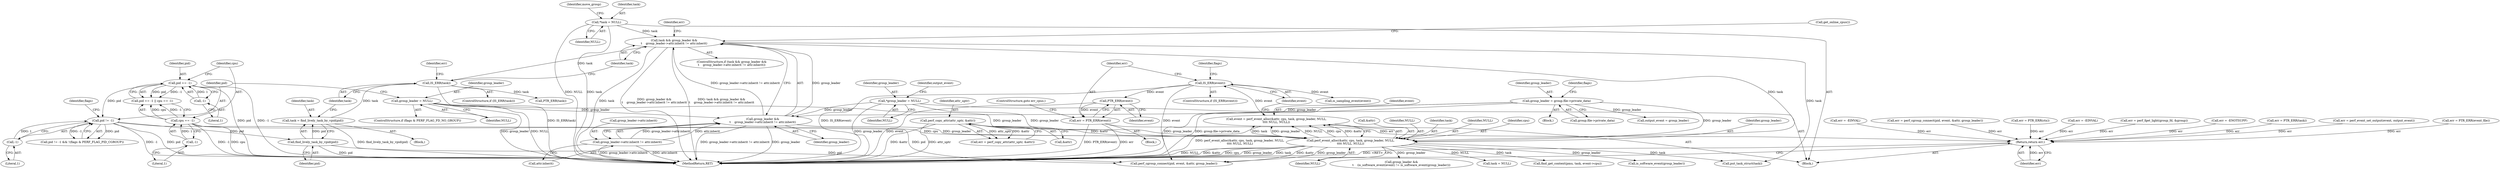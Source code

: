 digraph "0_linux_f63a8daa5812afef4f06c962351687e1ff9ccb2b@pointer" {
"1000348" [label="(Call,PTR_ERR(event))"];
"1000343" [label="(Call,IS_ERR(event))"];
"1000331" [label="(Call,event = perf_event_alloc(&attr, cpu, task, group_leader, NULL,\n\t\t\t\t NULL, NULL))"];
"1000333" [label="(Call,perf_event_alloc(&attr, cpu, task, group_leader, NULL,\n\t\t\t\t NULL, NULL))"];
"1000174" [label="(Call,perf_copy_attr(attr_uptr, &attr))"];
"1000226" [label="(Call,cpu == -1)"];
"1000228" [label="(Call,-1)"];
"1000311" [label="(Call,task && group_leader &&\n\t    group_leader->attr.inherit != attr.inherit)"];
"1000302" [label="(Call,IS_ERR(task))"];
"1000297" [label="(Call,task = find_lively_task_by_vpid(pid))"];
"1000299" [label="(Call,find_lively_task_by_vpid(pid))"];
"1000288" [label="(Call,pid != -1)"];
"1000222" [label="(Call,pid == -1)"];
"1000224" [label="(Call,-1)"];
"1000290" [label="(Call,-1)"];
"1000151" [label="(Call,*task = NULL)"];
"1000313" [label="(Call,group_leader &&\n\t    group_leader->attr.inherit != attr.inherit)"];
"1000283" [label="(Call,group_leader = NULL)"];
"1000131" [label="(Call,*group_leader = NULL)"];
"1000265" [label="(Call,group_leader = group.file->private_data)"];
"1000315" [label="(Call,group_leader->attr.inherit != attr.inherit)"];
"1000346" [label="(Call,err = PTR_ERR(event))"];
"1000677" [label="(Return,return err;)"];
"1000174" [label="(Call,perf_copy_attr(attr_uptr, &attr))"];
"1000172" [label="(Call,err = perf_copy_attr(attr_uptr, &attr))"];
"1000265" [label="(Call,group_leader = group.file->private_data)"];
"1000339" [label="(Identifier,NULL)"];
"1000175" [label="(Identifier,attr_uptr)"];
"1000255" [label="(Block,)"];
"1000347" [label="(Identifier,err)"];
"1000307" [label="(Call,PTR_ERR(task))"];
"1000290" [label="(Call,-1)"];
"1000346" [label="(Call,err = PTR_ERR(event))"];
"1000326" [label="(Identifier,err)"];
"1000353" [label="(Identifier,flags)"];
"1000151" [label="(Call,*task = NULL)"];
"1000287" [label="(Call,pid != -1 && !(flags & PERF_FLAG_PID_CGROUP))"];
"1000530" [label="(Call,err = PTR_ERR(event_file))"];
"1000371" [label="(Call,is_sampling_event(event))"];
"1000224" [label="(Call,-1)"];
"1000176" [label="(Call,&attr)"];
"1000306" [label="(Identifier,err)"];
"1000343" [label="(Call,IS_ERR(event))"];
"1000267" [label="(Call,group.file->private_data)"];
"1000341" [label="(Identifier,NULL)"];
"1000274" [label="(Identifier,flags)"];
"1000296" [label="(Block,)"];
"1000336" [label="(Identifier,cpu)"];
"1000158" [label="(Identifier,move_group)"];
"1000313" [label="(Call,group_leader &&\n\t    group_leader->attr.inherit != attr.inherit)"];
"1000678" [label="(Identifier,err)"];
"1000279" [label="(ControlStructure,if (flags & PERF_FLAG_FD_NO_GROUP))"];
"1000285" [label="(Identifier,NULL)"];
"1000312" [label="(Identifier,task)"];
"1000223" [label="(Identifier,pid)"];
"1000396" [label="(Call,group_leader &&\n\t    (is_software_event(event) != is_software_event(group_leader)))"];
"1000229" [label="(Literal,1)"];
"1000455" [label="(Call,err = -EINVAL)"];
"1000303" [label="(Identifier,task)"];
"1000276" [label="(Call,output_event = group_leader)"];
"1000356" [label="(Call,err = perf_cgroup_connect(pid, event, &attr, group_leader))"];
"1000344" [label="(Identifier,event)"];
"1000302" [label="(Call,IS_ERR(task))"];
"1000315" [label="(Call,group_leader->attr.inherit != attr.inherit)"];
"1000221" [label="(Call,pid == -1 || cpu == -1)"];
"1000338" [label="(Identifier,group_leader)"];
"1000289" [label="(Identifier,pid)"];
"1000332" [label="(Identifier,event)"];
"1000449" [label="(Call,task = NULL)"];
"1000677" [label="(Return,return err;)"];
"1000222" [label="(Call,pid == -1)"];
"1000669" [label="(Call,put_task_struct(task))"];
"1000429" [label="(Call,find_get_context(pmu, task, event->cpu))"];
"1000316" [label="(Call,group_leader->attr.inherit)"];
"1000133" [label="(Identifier,NULL)"];
"1000288" [label="(Call,pid != -1)"];
"1000299" [label="(Call,find_lively_task_by_vpid(pid))"];
"1000331" [label="(Call,event = perf_event_alloc(&attr, cpu, task, group_leader, NULL,\n\t\t\t\t NULL, NULL))"];
"1000350" [label="(ControlStructure,goto err_cpus;)"];
"1000330" [label="(Call,get_online_cpus())"];
"1000297" [label="(Call,task = find_lively_task_by_vpid(pid))"];
"1000294" [label="(Identifier,flags)"];
"1000439" [label="(Call,err = PTR_ERR(ctx))"];
"1000132" [label="(Identifier,group_leader)"];
"1000131" [label="(Call,*group_leader = NULL)"];
"1000225" [label="(Literal,1)"];
"1000349" [label="(Identifier,event)"];
"1000298" [label="(Identifier,task)"];
"1000325" [label="(Call,err = -EINVAL)"];
"1000334" [label="(Call,&attr)"];
"1000311" [label="(Call,task && group_leader &&\n\t    group_leader->attr.inherit != attr.inherit)"];
"1000227" [label="(Identifier,cpu)"];
"1000291" [label="(Literal,1)"];
"1000679" [label="(MethodReturn,RET)"];
"1000401" [label="(Call,is_software_event(group_leader))"];
"1000333" [label="(Call,perf_event_alloc(&attr, cpu, task, group_leader, NULL,\n\t\t\t\t NULL, NULL))"];
"1000256" [label="(Call,err = perf_fget_light(group_fd, &group))"];
"1000383" [label="(Call,err = -ENOTSUPP)"];
"1000226" [label="(Call,cpu == -1)"];
"1000348" [label="(Call,PTR_ERR(event))"];
"1000340" [label="(Identifier,NULL)"];
"1000314" [label="(Identifier,group_leader)"];
"1000310" [label="(ControlStructure,if (task && group_leader &&\n\t    group_leader->attr.inherit != attr.inherit))"];
"1000283" [label="(Call,group_leader = NULL)"];
"1000284" [label="(Identifier,group_leader)"];
"1000301" [label="(ControlStructure,if (IS_ERR(task)))"];
"1000337" [label="(Identifier,task)"];
"1000152" [label="(Identifier,task)"];
"1000153" [label="(Identifier,NULL)"];
"1000358" [label="(Call,perf_cgroup_connect(pid, event, &attr, group_leader))"];
"1000136" [label="(Identifier,output_event)"];
"1000300" [label="(Identifier,pid)"];
"1000129" [label="(Block,)"];
"1000345" [label="(Block,)"];
"1000305" [label="(Call,err = PTR_ERR(task))"];
"1000321" [label="(Call,attr.inherit)"];
"1000510" [label="(Call,err = perf_event_set_output(event, output_event))"];
"1000342" [label="(ControlStructure,if (IS_ERR(event)))"];
"1000228" [label="(Call,-1)"];
"1000266" [label="(Identifier,group_leader)"];
"1000348" -> "1000346"  [label="AST: "];
"1000348" -> "1000349"  [label="CFG: "];
"1000349" -> "1000348"  [label="AST: "];
"1000346" -> "1000348"  [label="CFG: "];
"1000348" -> "1000679"  [label="DDG: event"];
"1000348" -> "1000346"  [label="DDG: event"];
"1000343" -> "1000348"  [label="DDG: event"];
"1000343" -> "1000342"  [label="AST: "];
"1000343" -> "1000344"  [label="CFG: "];
"1000344" -> "1000343"  [label="AST: "];
"1000347" -> "1000343"  [label="CFG: "];
"1000353" -> "1000343"  [label="CFG: "];
"1000343" -> "1000679"  [label="DDG: IS_ERR(event)"];
"1000331" -> "1000343"  [label="DDG: event"];
"1000343" -> "1000358"  [label="DDG: event"];
"1000343" -> "1000371"  [label="DDG: event"];
"1000331" -> "1000129"  [label="AST: "];
"1000331" -> "1000333"  [label="CFG: "];
"1000332" -> "1000331"  [label="AST: "];
"1000333" -> "1000331"  [label="AST: "];
"1000344" -> "1000331"  [label="CFG: "];
"1000331" -> "1000679"  [label="DDG: perf_event_alloc(&attr, cpu, task, group_leader, NULL,\n\t\t\t\t NULL, NULL)"];
"1000333" -> "1000331"  [label="DDG: task"];
"1000333" -> "1000331"  [label="DDG: group_leader"];
"1000333" -> "1000331"  [label="DDG: NULL"];
"1000333" -> "1000331"  [label="DDG: cpu"];
"1000333" -> "1000331"  [label="DDG: &attr"];
"1000333" -> "1000341"  [label="CFG: "];
"1000334" -> "1000333"  [label="AST: "];
"1000336" -> "1000333"  [label="AST: "];
"1000337" -> "1000333"  [label="AST: "];
"1000338" -> "1000333"  [label="AST: "];
"1000339" -> "1000333"  [label="AST: "];
"1000340" -> "1000333"  [label="AST: "];
"1000341" -> "1000333"  [label="AST: "];
"1000333" -> "1000679"  [label="DDG: NULL"];
"1000333" -> "1000679"  [label="DDG: &attr"];
"1000333" -> "1000679"  [label="DDG: cpu"];
"1000333" -> "1000679"  [label="DDG: group_leader"];
"1000333" -> "1000679"  [label="DDG: task"];
"1000174" -> "1000333"  [label="DDG: &attr"];
"1000226" -> "1000333"  [label="DDG: cpu"];
"1000311" -> "1000333"  [label="DDG: task"];
"1000283" -> "1000333"  [label="DDG: group_leader"];
"1000131" -> "1000333"  [label="DDG: group_leader"];
"1000265" -> "1000333"  [label="DDG: group_leader"];
"1000313" -> "1000333"  [label="DDG: group_leader"];
"1000333" -> "1000358"  [label="DDG: &attr"];
"1000333" -> "1000358"  [label="DDG: group_leader"];
"1000333" -> "1000396"  [label="DDG: group_leader"];
"1000333" -> "1000401"  [label="DDG: group_leader"];
"1000333" -> "1000429"  [label="DDG: task"];
"1000333" -> "1000449"  [label="DDG: NULL"];
"1000333" -> "1000669"  [label="DDG: task"];
"1000174" -> "1000172"  [label="AST: "];
"1000174" -> "1000176"  [label="CFG: "];
"1000175" -> "1000174"  [label="AST: "];
"1000176" -> "1000174"  [label="AST: "];
"1000172" -> "1000174"  [label="CFG: "];
"1000174" -> "1000679"  [label="DDG: &attr"];
"1000174" -> "1000679"  [label="DDG: attr_uptr"];
"1000174" -> "1000172"  [label="DDG: attr_uptr"];
"1000174" -> "1000172"  [label="DDG: &attr"];
"1000226" -> "1000221"  [label="AST: "];
"1000226" -> "1000228"  [label="CFG: "];
"1000227" -> "1000226"  [label="AST: "];
"1000228" -> "1000226"  [label="AST: "];
"1000221" -> "1000226"  [label="CFG: "];
"1000226" -> "1000679"  [label="DDG: cpu"];
"1000226" -> "1000679"  [label="DDG: -1"];
"1000226" -> "1000221"  [label="DDG: cpu"];
"1000226" -> "1000221"  [label="DDG: -1"];
"1000228" -> "1000226"  [label="DDG: 1"];
"1000228" -> "1000229"  [label="CFG: "];
"1000229" -> "1000228"  [label="AST: "];
"1000311" -> "1000310"  [label="AST: "];
"1000311" -> "1000312"  [label="CFG: "];
"1000311" -> "1000313"  [label="CFG: "];
"1000312" -> "1000311"  [label="AST: "];
"1000313" -> "1000311"  [label="AST: "];
"1000326" -> "1000311"  [label="CFG: "];
"1000330" -> "1000311"  [label="CFG: "];
"1000311" -> "1000679"  [label="DDG: task"];
"1000311" -> "1000679"  [label="DDG: group_leader &&\n\t    group_leader->attr.inherit != attr.inherit"];
"1000311" -> "1000679"  [label="DDG: task && group_leader &&\n\t    group_leader->attr.inherit != attr.inherit"];
"1000302" -> "1000311"  [label="DDG: task"];
"1000151" -> "1000311"  [label="DDG: task"];
"1000313" -> "1000311"  [label="DDG: group_leader"];
"1000313" -> "1000311"  [label="DDG: group_leader->attr.inherit != attr.inherit"];
"1000311" -> "1000669"  [label="DDG: task"];
"1000302" -> "1000301"  [label="AST: "];
"1000302" -> "1000303"  [label="CFG: "];
"1000303" -> "1000302"  [label="AST: "];
"1000306" -> "1000302"  [label="CFG: "];
"1000312" -> "1000302"  [label="CFG: "];
"1000302" -> "1000679"  [label="DDG: IS_ERR(task)"];
"1000297" -> "1000302"  [label="DDG: task"];
"1000302" -> "1000307"  [label="DDG: task"];
"1000297" -> "1000296"  [label="AST: "];
"1000297" -> "1000299"  [label="CFG: "];
"1000298" -> "1000297"  [label="AST: "];
"1000299" -> "1000297"  [label="AST: "];
"1000303" -> "1000297"  [label="CFG: "];
"1000297" -> "1000679"  [label="DDG: find_lively_task_by_vpid(pid)"];
"1000299" -> "1000297"  [label="DDG: pid"];
"1000299" -> "1000300"  [label="CFG: "];
"1000300" -> "1000299"  [label="AST: "];
"1000299" -> "1000679"  [label="DDG: pid"];
"1000288" -> "1000299"  [label="DDG: pid"];
"1000299" -> "1000358"  [label="DDG: pid"];
"1000288" -> "1000287"  [label="AST: "];
"1000288" -> "1000290"  [label="CFG: "];
"1000289" -> "1000288"  [label="AST: "];
"1000290" -> "1000288"  [label="AST: "];
"1000294" -> "1000288"  [label="CFG: "];
"1000287" -> "1000288"  [label="CFG: "];
"1000288" -> "1000679"  [label="DDG: -1"];
"1000288" -> "1000679"  [label="DDG: pid"];
"1000288" -> "1000287"  [label="DDG: pid"];
"1000288" -> "1000287"  [label="DDG: -1"];
"1000222" -> "1000288"  [label="DDG: pid"];
"1000290" -> "1000288"  [label="DDG: 1"];
"1000288" -> "1000358"  [label="DDG: pid"];
"1000222" -> "1000221"  [label="AST: "];
"1000222" -> "1000224"  [label="CFG: "];
"1000223" -> "1000222"  [label="AST: "];
"1000224" -> "1000222"  [label="AST: "];
"1000227" -> "1000222"  [label="CFG: "];
"1000221" -> "1000222"  [label="CFG: "];
"1000222" -> "1000679"  [label="DDG: pid"];
"1000222" -> "1000679"  [label="DDG: -1"];
"1000222" -> "1000221"  [label="DDG: pid"];
"1000222" -> "1000221"  [label="DDG: -1"];
"1000224" -> "1000222"  [label="DDG: 1"];
"1000224" -> "1000225"  [label="CFG: "];
"1000225" -> "1000224"  [label="AST: "];
"1000290" -> "1000291"  [label="CFG: "];
"1000291" -> "1000290"  [label="AST: "];
"1000151" -> "1000129"  [label="AST: "];
"1000151" -> "1000153"  [label="CFG: "];
"1000152" -> "1000151"  [label="AST: "];
"1000153" -> "1000151"  [label="AST: "];
"1000158" -> "1000151"  [label="CFG: "];
"1000151" -> "1000679"  [label="DDG: task"];
"1000151" -> "1000679"  [label="DDG: NULL"];
"1000313" -> "1000314"  [label="CFG: "];
"1000313" -> "1000315"  [label="CFG: "];
"1000314" -> "1000313"  [label="AST: "];
"1000315" -> "1000313"  [label="AST: "];
"1000313" -> "1000679"  [label="DDG: group_leader->attr.inherit != attr.inherit"];
"1000313" -> "1000679"  [label="DDG: group_leader"];
"1000283" -> "1000313"  [label="DDG: group_leader"];
"1000131" -> "1000313"  [label="DDG: group_leader"];
"1000265" -> "1000313"  [label="DDG: group_leader"];
"1000315" -> "1000313"  [label="DDG: group_leader->attr.inherit"];
"1000315" -> "1000313"  [label="DDG: attr.inherit"];
"1000283" -> "1000279"  [label="AST: "];
"1000283" -> "1000285"  [label="CFG: "];
"1000284" -> "1000283"  [label="AST: "];
"1000285" -> "1000283"  [label="AST: "];
"1000289" -> "1000283"  [label="CFG: "];
"1000283" -> "1000679"  [label="DDG: NULL"];
"1000283" -> "1000679"  [label="DDG: group_leader"];
"1000131" -> "1000129"  [label="AST: "];
"1000131" -> "1000133"  [label="CFG: "];
"1000132" -> "1000131"  [label="AST: "];
"1000133" -> "1000131"  [label="AST: "];
"1000136" -> "1000131"  [label="CFG: "];
"1000131" -> "1000679"  [label="DDG: group_leader"];
"1000265" -> "1000255"  [label="AST: "];
"1000265" -> "1000267"  [label="CFG: "];
"1000266" -> "1000265"  [label="AST: "];
"1000267" -> "1000265"  [label="AST: "];
"1000274" -> "1000265"  [label="CFG: "];
"1000265" -> "1000679"  [label="DDG: group.file->private_data"];
"1000265" -> "1000679"  [label="DDG: group_leader"];
"1000265" -> "1000276"  [label="DDG: group_leader"];
"1000315" -> "1000321"  [label="CFG: "];
"1000316" -> "1000315"  [label="AST: "];
"1000321" -> "1000315"  [label="AST: "];
"1000315" -> "1000679"  [label="DDG: group_leader->attr.inherit"];
"1000315" -> "1000679"  [label="DDG: attr.inherit"];
"1000346" -> "1000345"  [label="AST: "];
"1000347" -> "1000346"  [label="AST: "];
"1000350" -> "1000346"  [label="CFG: "];
"1000346" -> "1000679"  [label="DDG: PTR_ERR(event)"];
"1000346" -> "1000679"  [label="DDG: err"];
"1000346" -> "1000677"  [label="DDG: err"];
"1000677" -> "1000129"  [label="AST: "];
"1000677" -> "1000678"  [label="CFG: "];
"1000678" -> "1000677"  [label="AST: "];
"1000679" -> "1000677"  [label="CFG: "];
"1000677" -> "1000679"  [label="DDG: <RET>"];
"1000678" -> "1000677"  [label="DDG: err"];
"1000325" -> "1000677"  [label="DDG: err"];
"1000383" -> "1000677"  [label="DDG: err"];
"1000305" -> "1000677"  [label="DDG: err"];
"1000256" -> "1000677"  [label="DDG: err"];
"1000455" -> "1000677"  [label="DDG: err"];
"1000356" -> "1000677"  [label="DDG: err"];
"1000439" -> "1000677"  [label="DDG: err"];
"1000530" -> "1000677"  [label="DDG: err"];
"1000510" -> "1000677"  [label="DDG: err"];
}
